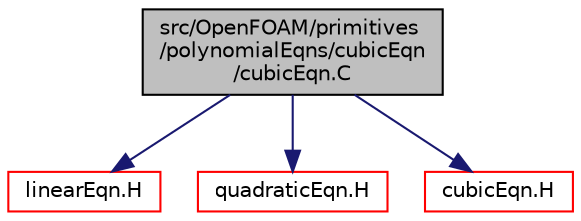 digraph "src/OpenFOAM/primitives/polynomialEqns/cubicEqn/cubicEqn.C"
{
  bgcolor="transparent";
  edge [fontname="Helvetica",fontsize="10",labelfontname="Helvetica",labelfontsize="10"];
  node [fontname="Helvetica",fontsize="10",shape=record];
  Node1 [label="src/OpenFOAM/primitives\l/polynomialEqns/cubicEqn\l/cubicEqn.C",height=0.2,width=0.4,color="black", fillcolor="grey75", style="filled" fontcolor="black"];
  Node1 -> Node2 [color="midnightblue",fontsize="10",style="solid",fontname="Helvetica"];
  Node2 [label="linearEqn.H",height=0.2,width=0.4,color="red",URL="$linearEqn_8H.html"];
  Node1 -> Node3 [color="midnightblue",fontsize="10",style="solid",fontname="Helvetica"];
  Node3 [label="quadraticEqn.H",height=0.2,width=0.4,color="red",URL="$quadraticEqn_8H.html"];
  Node1 -> Node4 [color="midnightblue",fontsize="10",style="solid",fontname="Helvetica"];
  Node4 [label="cubicEqn.H",height=0.2,width=0.4,color="red",URL="$cubicEqn_8H.html"];
}
